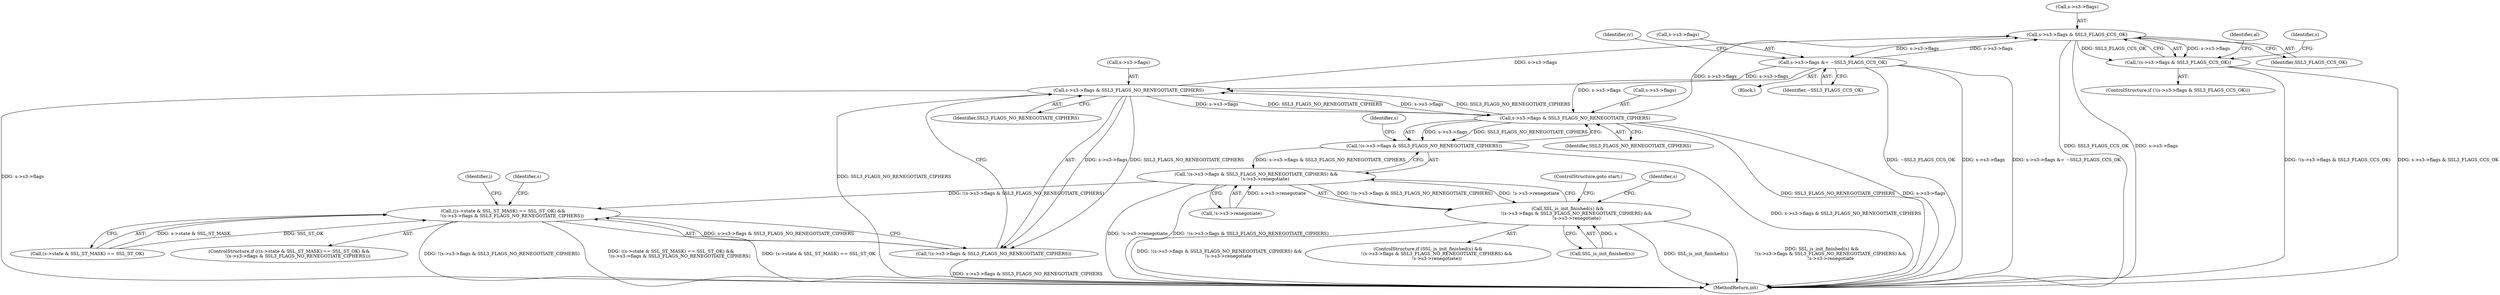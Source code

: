 digraph "0_openssl_e9bbefbf0f24c57645e7ad6a5a71ae649d18ac8e_0@pointer" {
"1001248" [label="(Call,s->s3->flags & SSL3_FLAGS_CCS_OK)"];
"1001331" [label="(Call,s->s3->flags & SSL3_FLAGS_NO_RENEGOTIATE_CIPHERS)"];
"1000799" [label="(Call,s->s3->flags & SSL3_FLAGS_NO_RENEGOTIATE_CIPHERS)"];
"1001263" [label="(Call,s->s3->flags &= ~SSL3_FLAGS_CCS_OK)"];
"1001248" [label="(Call,s->s3->flags & SSL3_FLAGS_CCS_OK)"];
"1001247" [label="(Call,!(s->s3->flags & SSL3_FLAGS_CCS_OK))"];
"1000798" [label="(Call,!(s->s3->flags & SSL3_FLAGS_NO_RENEGOTIATE_CIPHERS))"];
"1000797" [label="(Call,!(s->s3->flags & SSL3_FLAGS_NO_RENEGOTIATE_CIPHERS) &&\n            !s->s3->renegotiate)"];
"1000794" [label="(Call,SSL_is_init_finished(s) &&\n            !(s->s3->flags & SSL3_FLAGS_NO_RENEGOTIATE_CIPHERS) &&\n            !s->s3->renegotiate)"];
"1001322" [label="(Call,((s->state & SSL_ST_MASK) == SSL_ST_OK) &&\n            !(s->s3->flags & SSL3_FLAGS_NO_RENEGOTIATE_CIPHERS))"];
"1001330" [label="(Call,!(s->s3->flags & SSL3_FLAGS_NO_RENEGOTIATE_CIPHERS))"];
"1001331" [label="(Call,s->s3->flags & SSL3_FLAGS_NO_RENEGOTIATE_CIPHERS)"];
"1001332" [label="(Call,s->s3->flags)"];
"1001257" [label="(Identifier,al)"];
"1000798" [label="(Call,!(s->s3->flags & SSL3_FLAGS_NO_RENEGOTIATE_CIPHERS))"];
"1001246" [label="(ControlStructure,if (!(s->s3->flags & SSL3_FLAGS_CCS_OK)))"];
"1000799" [label="(Call,s->s3->flags & SSL3_FLAGS_NO_RENEGOTIATE_CIPHERS)"];
"1001362" [label="(Identifier,i)"];
"1001330" [label="(Call,!(s->s3->flags & SSL3_FLAGS_NO_RENEGOTIATE_CIPHERS))"];
"1001272" [label="(Identifier,rr)"];
"1001248" [label="(Call,s->s3->flags & SSL3_FLAGS_CCS_OK)"];
"1001341" [label="(Identifier,s)"];
"1001269" [label="(Identifier,~SSL3_FLAGS_CCS_OK)"];
"1001254" [label="(Identifier,SSL3_FLAGS_CCS_OK)"];
"1000876" [label="(ControlStructure,goto start;)"];
"1000795" [label="(Call,SSL_is_init_finished(s))"];
"1001266" [label="(Identifier,s)"];
"1001249" [label="(Call,s->s3->flags)"];
"1001264" [label="(Call,s->s3->flags)"];
"1000805" [label="(Identifier,SSL3_FLAGS_NO_RENEGOTIATE_CIPHERS)"];
"1001323" [label="(Call,(s->state & SSL_ST_MASK) == SSL_ST_OK)"];
"1001263" [label="(Call,s->s3->flags &= ~SSL3_FLAGS_CCS_OK)"];
"1001522" [label="(MethodReturn,int)"];
"1000814" [label="(Identifier,s)"];
"1001199" [label="(Block,)"];
"1000809" [label="(Identifier,s)"];
"1001321" [label="(ControlStructure,if (((s->state & SSL_ST_MASK) == SSL_ST_OK) &&\n            !(s->s3->flags & SSL3_FLAGS_NO_RENEGOTIATE_CIPHERS)))"];
"1001247" [label="(Call,!(s->s3->flags & SSL3_FLAGS_CCS_OK))"];
"1000806" [label="(Call,!s->s3->renegotiate)"];
"1001337" [label="(Identifier,SSL3_FLAGS_NO_RENEGOTIATE_CIPHERS)"];
"1001322" [label="(Call,((s->state & SSL_ST_MASK) == SSL_ST_OK) &&\n            !(s->s3->flags & SSL3_FLAGS_NO_RENEGOTIATE_CIPHERS))"];
"1000800" [label="(Call,s->s3->flags)"];
"1000793" [label="(ControlStructure,if (SSL_is_init_finished(s) &&\n            !(s->s3->flags & SSL3_FLAGS_NO_RENEGOTIATE_CIPHERS) &&\n            !s->s3->renegotiate))"];
"1000797" [label="(Call,!(s->s3->flags & SSL3_FLAGS_NO_RENEGOTIATE_CIPHERS) &&\n            !s->s3->renegotiate)"];
"1000794" [label="(Call,SSL_is_init_finished(s) &&\n            !(s->s3->flags & SSL3_FLAGS_NO_RENEGOTIATE_CIPHERS) &&\n            !s->s3->renegotiate)"];
"1001248" -> "1001247"  [label="AST: "];
"1001248" -> "1001254"  [label="CFG: "];
"1001249" -> "1001248"  [label="AST: "];
"1001254" -> "1001248"  [label="AST: "];
"1001247" -> "1001248"  [label="CFG: "];
"1001248" -> "1001522"  [label="DDG: SSL3_FLAGS_CCS_OK"];
"1001248" -> "1001522"  [label="DDG: s->s3->flags"];
"1001248" -> "1001247"  [label="DDG: s->s3->flags"];
"1001248" -> "1001247"  [label="DDG: SSL3_FLAGS_CCS_OK"];
"1001331" -> "1001248"  [label="DDG: s->s3->flags"];
"1000799" -> "1001248"  [label="DDG: s->s3->flags"];
"1001263" -> "1001248"  [label="DDG: s->s3->flags"];
"1001248" -> "1001263"  [label="DDG: s->s3->flags"];
"1001331" -> "1001330"  [label="AST: "];
"1001331" -> "1001337"  [label="CFG: "];
"1001332" -> "1001331"  [label="AST: "];
"1001337" -> "1001331"  [label="AST: "];
"1001330" -> "1001331"  [label="CFG: "];
"1001331" -> "1001522"  [label="DDG: SSL3_FLAGS_NO_RENEGOTIATE_CIPHERS"];
"1001331" -> "1001522"  [label="DDG: s->s3->flags"];
"1001331" -> "1000799"  [label="DDG: s->s3->flags"];
"1001331" -> "1000799"  [label="DDG: SSL3_FLAGS_NO_RENEGOTIATE_CIPHERS"];
"1001331" -> "1001330"  [label="DDG: s->s3->flags"];
"1001331" -> "1001330"  [label="DDG: SSL3_FLAGS_NO_RENEGOTIATE_CIPHERS"];
"1000799" -> "1001331"  [label="DDG: s->s3->flags"];
"1000799" -> "1001331"  [label="DDG: SSL3_FLAGS_NO_RENEGOTIATE_CIPHERS"];
"1001263" -> "1001331"  [label="DDG: s->s3->flags"];
"1000799" -> "1000798"  [label="AST: "];
"1000799" -> "1000805"  [label="CFG: "];
"1000800" -> "1000799"  [label="AST: "];
"1000805" -> "1000799"  [label="AST: "];
"1000798" -> "1000799"  [label="CFG: "];
"1000799" -> "1001522"  [label="DDG: SSL3_FLAGS_NO_RENEGOTIATE_CIPHERS"];
"1000799" -> "1001522"  [label="DDG: s->s3->flags"];
"1000799" -> "1000798"  [label="DDG: s->s3->flags"];
"1000799" -> "1000798"  [label="DDG: SSL3_FLAGS_NO_RENEGOTIATE_CIPHERS"];
"1001263" -> "1000799"  [label="DDG: s->s3->flags"];
"1001263" -> "1001199"  [label="AST: "];
"1001263" -> "1001269"  [label="CFG: "];
"1001264" -> "1001263"  [label="AST: "];
"1001269" -> "1001263"  [label="AST: "];
"1001272" -> "1001263"  [label="CFG: "];
"1001263" -> "1001522"  [label="DDG: s->s3->flags &= ~SSL3_FLAGS_CCS_OK"];
"1001263" -> "1001522"  [label="DDG: ~SSL3_FLAGS_CCS_OK"];
"1001263" -> "1001522"  [label="DDG: s->s3->flags"];
"1001247" -> "1001246"  [label="AST: "];
"1001257" -> "1001247"  [label="CFG: "];
"1001266" -> "1001247"  [label="CFG: "];
"1001247" -> "1001522"  [label="DDG: !(s->s3->flags & SSL3_FLAGS_CCS_OK)"];
"1001247" -> "1001522"  [label="DDG: s->s3->flags & SSL3_FLAGS_CCS_OK"];
"1000798" -> "1000797"  [label="AST: "];
"1000809" -> "1000798"  [label="CFG: "];
"1000797" -> "1000798"  [label="CFG: "];
"1000798" -> "1001522"  [label="DDG: s->s3->flags & SSL3_FLAGS_NO_RENEGOTIATE_CIPHERS"];
"1000798" -> "1000797"  [label="DDG: s->s3->flags & SSL3_FLAGS_NO_RENEGOTIATE_CIPHERS"];
"1000797" -> "1000794"  [label="AST: "];
"1000797" -> "1000806"  [label="CFG: "];
"1000806" -> "1000797"  [label="AST: "];
"1000794" -> "1000797"  [label="CFG: "];
"1000797" -> "1001522"  [label="DDG: !s->s3->renegotiate"];
"1000797" -> "1001522"  [label="DDG: !(s->s3->flags & SSL3_FLAGS_NO_RENEGOTIATE_CIPHERS)"];
"1000797" -> "1000794"  [label="DDG: !(s->s3->flags & SSL3_FLAGS_NO_RENEGOTIATE_CIPHERS)"];
"1000797" -> "1000794"  [label="DDG: !s->s3->renegotiate"];
"1000806" -> "1000797"  [label="DDG: s->s3->renegotiate"];
"1000797" -> "1001322"  [label="DDG: !(s->s3->flags & SSL3_FLAGS_NO_RENEGOTIATE_CIPHERS)"];
"1000794" -> "1000793"  [label="AST: "];
"1000794" -> "1000795"  [label="CFG: "];
"1000795" -> "1000794"  [label="AST: "];
"1000814" -> "1000794"  [label="CFG: "];
"1000876" -> "1000794"  [label="CFG: "];
"1000794" -> "1001522"  [label="DDG: SSL_is_init_finished(s)"];
"1000794" -> "1001522"  [label="DDG: SSL_is_init_finished(s) &&\n            !(s->s3->flags & SSL3_FLAGS_NO_RENEGOTIATE_CIPHERS) &&\n            !s->s3->renegotiate"];
"1000794" -> "1001522"  [label="DDG: !(s->s3->flags & SSL3_FLAGS_NO_RENEGOTIATE_CIPHERS) &&\n            !s->s3->renegotiate"];
"1000795" -> "1000794"  [label="DDG: s"];
"1001322" -> "1001321"  [label="AST: "];
"1001322" -> "1001323"  [label="CFG: "];
"1001322" -> "1001330"  [label="CFG: "];
"1001323" -> "1001322"  [label="AST: "];
"1001330" -> "1001322"  [label="AST: "];
"1001341" -> "1001322"  [label="CFG: "];
"1001362" -> "1001322"  [label="CFG: "];
"1001322" -> "1001522"  [label="DDG: !(s->s3->flags & SSL3_FLAGS_NO_RENEGOTIATE_CIPHERS)"];
"1001322" -> "1001522"  [label="DDG: ((s->state & SSL_ST_MASK) == SSL_ST_OK) &&\n            !(s->s3->flags & SSL3_FLAGS_NO_RENEGOTIATE_CIPHERS)"];
"1001322" -> "1001522"  [label="DDG: (s->state & SSL_ST_MASK) == SSL_ST_OK"];
"1001323" -> "1001322"  [label="DDG: s->state & SSL_ST_MASK"];
"1001323" -> "1001322"  [label="DDG: SSL_ST_OK"];
"1001330" -> "1001322"  [label="DDG: s->s3->flags & SSL3_FLAGS_NO_RENEGOTIATE_CIPHERS"];
"1001330" -> "1001522"  [label="DDG: s->s3->flags & SSL3_FLAGS_NO_RENEGOTIATE_CIPHERS"];
}

